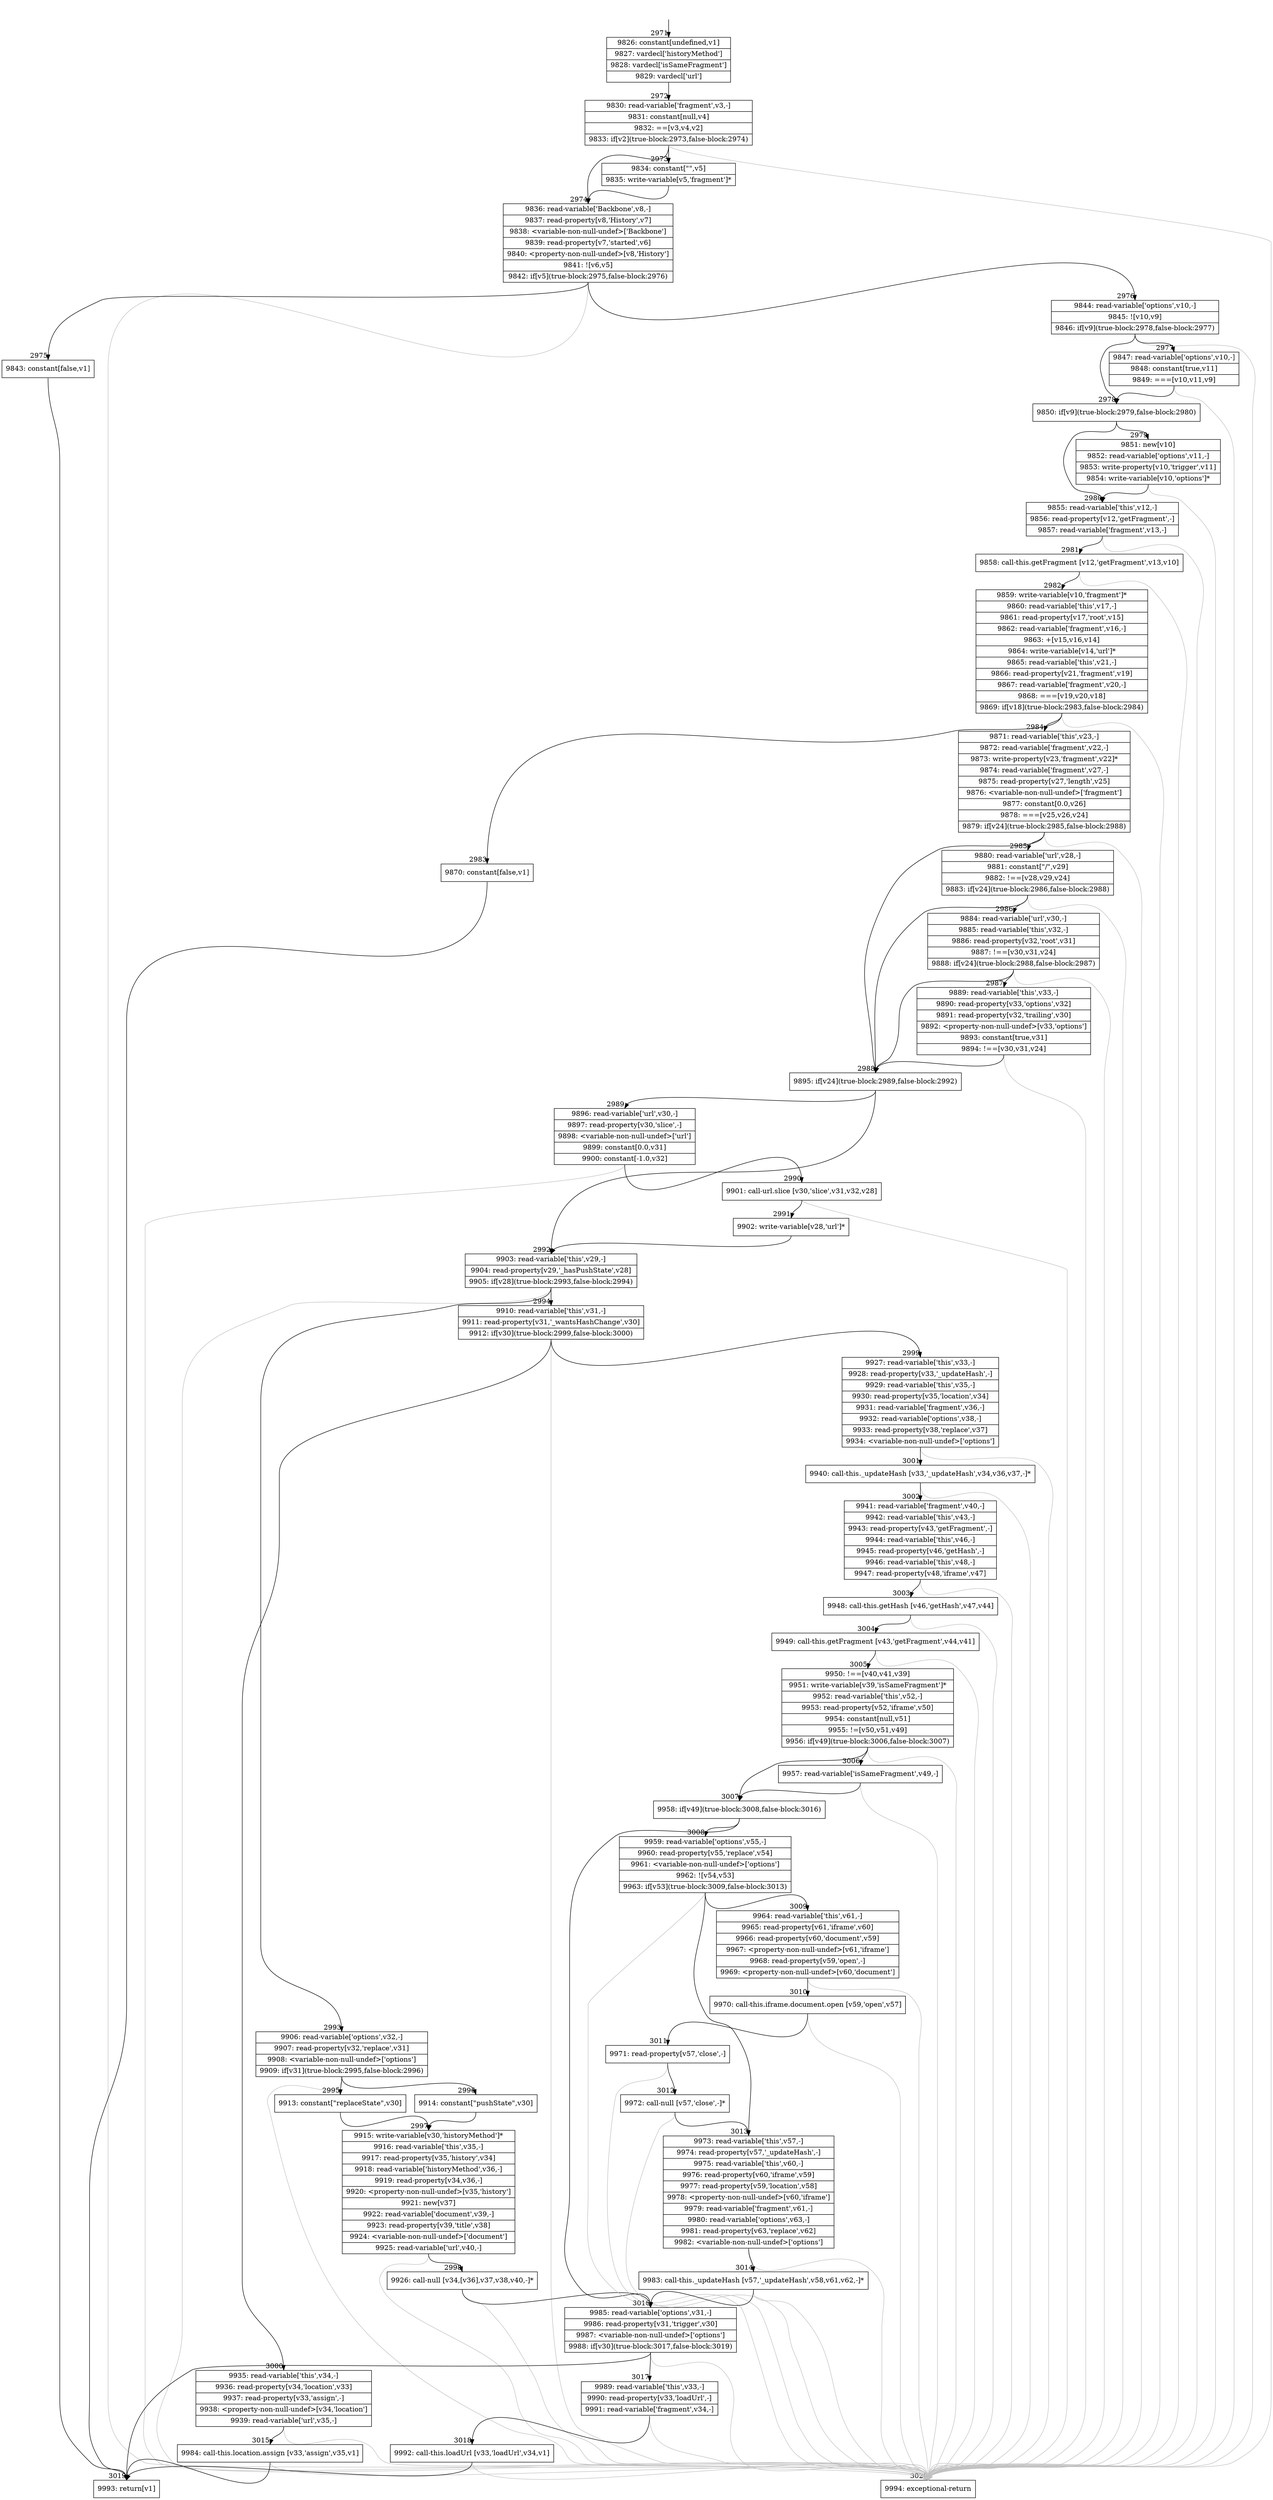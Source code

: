 digraph {
rankdir="TD"
BB_entry230[shape=none,label=""];
BB_entry230 -> BB2971 [tailport=s, headport=n, headlabel="    2971"]
BB2971 [shape=record label="{9826: constant[undefined,v1]|9827: vardecl['historyMethod']|9828: vardecl['isSameFragment']|9829: vardecl['url']}" ] 
BB2971 -> BB2972 [tailport=s, headport=n, headlabel="      2972"]
BB2972 [shape=record label="{9830: read-variable['fragment',v3,-]|9831: constant[null,v4]|9832: ==[v3,v4,v2]|9833: if[v2](true-block:2973,false-block:2974)}" ] 
BB2972 -> BB2973 [tailport=s, headport=n, headlabel="      2973"]
BB2972 -> BB2974 [tailport=s, headport=n, headlabel="      2974"]
BB2972 -> BB3020 [tailport=s, headport=n, color=gray, headlabel="      3020"]
BB2973 [shape=record label="{9834: constant[\"\",v5]|9835: write-variable[v5,'fragment']*}" ] 
BB2973 -> BB2974 [tailport=s, headport=n]
BB2974 [shape=record label="{9836: read-variable['Backbone',v8,-]|9837: read-property[v8,'History',v7]|9838: \<variable-non-null-undef\>['Backbone']|9839: read-property[v7,'started',v6]|9840: \<property-non-null-undef\>[v8,'History']|9841: ![v6,v5]|9842: if[v5](true-block:2975,false-block:2976)}" ] 
BB2974 -> BB2975 [tailport=s, headport=n, headlabel="      2975"]
BB2974 -> BB2976 [tailport=s, headport=n, headlabel="      2976"]
BB2974 -> BB3020 [tailport=s, headport=n, color=gray]
BB2975 [shape=record label="{9843: constant[false,v1]}" ] 
BB2975 -> BB3019 [tailport=s, headport=n, headlabel="      3019"]
BB2976 [shape=record label="{9844: read-variable['options',v10,-]|9845: ![v10,v9]|9846: if[v9](true-block:2978,false-block:2977)}" ] 
BB2976 -> BB2978 [tailport=s, headport=n, headlabel="      2978"]
BB2976 -> BB2977 [tailport=s, headport=n, headlabel="      2977"]
BB2976 -> BB3020 [tailport=s, headport=n, color=gray]
BB2977 [shape=record label="{9847: read-variable['options',v10,-]|9848: constant[true,v11]|9849: ===[v10,v11,v9]}" ] 
BB2977 -> BB2978 [tailport=s, headport=n]
BB2977 -> BB3020 [tailport=s, headport=n, color=gray]
BB2978 [shape=record label="{9850: if[v9](true-block:2979,false-block:2980)}" ] 
BB2978 -> BB2979 [tailport=s, headport=n, headlabel="      2979"]
BB2978 -> BB2980 [tailport=s, headport=n, headlabel="      2980"]
BB2979 [shape=record label="{9851: new[v10]|9852: read-variable['options',v11,-]|9853: write-property[v10,'trigger',v11]|9854: write-variable[v10,'options']*}" ] 
BB2979 -> BB2980 [tailport=s, headport=n]
BB2979 -> BB3020 [tailport=s, headport=n, color=gray]
BB2980 [shape=record label="{9855: read-variable['this',v12,-]|9856: read-property[v12,'getFragment',-]|9857: read-variable['fragment',v13,-]}" ] 
BB2980 -> BB2981 [tailport=s, headport=n, headlabel="      2981"]
BB2980 -> BB3020 [tailport=s, headport=n, color=gray]
BB2981 [shape=record label="{9858: call-this.getFragment [v12,'getFragment',v13,v10]}" ] 
BB2981 -> BB2982 [tailport=s, headport=n, headlabel="      2982"]
BB2981 -> BB3020 [tailport=s, headport=n, color=gray]
BB2982 [shape=record label="{9859: write-variable[v10,'fragment']*|9860: read-variable['this',v17,-]|9861: read-property[v17,'root',v15]|9862: read-variable['fragment',v16,-]|9863: +[v15,v16,v14]|9864: write-variable[v14,'url']*|9865: read-variable['this',v21,-]|9866: read-property[v21,'fragment',v19]|9867: read-variable['fragment',v20,-]|9868: ===[v19,v20,v18]|9869: if[v18](true-block:2983,false-block:2984)}" ] 
BB2982 -> BB2983 [tailport=s, headport=n, headlabel="      2983"]
BB2982 -> BB2984 [tailport=s, headport=n, headlabel="      2984"]
BB2982 -> BB3020 [tailport=s, headport=n, color=gray]
BB2983 [shape=record label="{9870: constant[false,v1]}" ] 
BB2983 -> BB3019 [tailport=s, headport=n]
BB2984 [shape=record label="{9871: read-variable['this',v23,-]|9872: read-variable['fragment',v22,-]|9873: write-property[v23,'fragment',v22]*|9874: read-variable['fragment',v27,-]|9875: read-property[v27,'length',v25]|9876: \<variable-non-null-undef\>['fragment']|9877: constant[0.0,v26]|9878: ===[v25,v26,v24]|9879: if[v24](true-block:2985,false-block:2988)}" ] 
BB2984 -> BB2988 [tailport=s, headport=n, headlabel="      2988"]
BB2984 -> BB2985 [tailport=s, headport=n, headlabel="      2985"]
BB2984 -> BB3020 [tailport=s, headport=n, color=gray]
BB2985 [shape=record label="{9880: read-variable['url',v28,-]|9881: constant[\"/\",v29]|9882: !==[v28,v29,v24]|9883: if[v24](true-block:2986,false-block:2988)}" ] 
BB2985 -> BB2988 [tailport=s, headport=n]
BB2985 -> BB2986 [tailport=s, headport=n, headlabel="      2986"]
BB2985 -> BB3020 [tailport=s, headport=n, color=gray]
BB2986 [shape=record label="{9884: read-variable['url',v30,-]|9885: read-variable['this',v32,-]|9886: read-property[v32,'root',v31]|9887: !==[v30,v31,v24]|9888: if[v24](true-block:2988,false-block:2987)}" ] 
BB2986 -> BB2988 [tailport=s, headport=n]
BB2986 -> BB2987 [tailport=s, headport=n, headlabel="      2987"]
BB2986 -> BB3020 [tailport=s, headport=n, color=gray]
BB2987 [shape=record label="{9889: read-variable['this',v33,-]|9890: read-property[v33,'options',v32]|9891: read-property[v32,'trailing',v30]|9892: \<property-non-null-undef\>[v33,'options']|9893: constant[true,v31]|9894: !==[v30,v31,v24]}" ] 
BB2987 -> BB2988 [tailport=s, headport=n]
BB2987 -> BB3020 [tailport=s, headport=n, color=gray]
BB2988 [shape=record label="{9895: if[v24](true-block:2989,false-block:2992)}" ] 
BB2988 -> BB2989 [tailport=s, headport=n, headlabel="      2989"]
BB2988 -> BB2992 [tailport=s, headport=n, headlabel="      2992"]
BB2989 [shape=record label="{9896: read-variable['url',v30,-]|9897: read-property[v30,'slice',-]|9898: \<variable-non-null-undef\>['url']|9899: constant[0.0,v31]|9900: constant[-1.0,v32]}" ] 
BB2989 -> BB2990 [tailport=s, headport=n, headlabel="      2990"]
BB2989 -> BB3020 [tailport=s, headport=n, color=gray]
BB2990 [shape=record label="{9901: call-url.slice [v30,'slice',v31,v32,v28]}" ] 
BB2990 -> BB2991 [tailport=s, headport=n, headlabel="      2991"]
BB2990 -> BB3020 [tailport=s, headport=n, color=gray]
BB2991 [shape=record label="{9902: write-variable[v28,'url']*}" ] 
BB2991 -> BB2992 [tailport=s, headport=n]
BB2992 [shape=record label="{9903: read-variable['this',v29,-]|9904: read-property[v29,'_hasPushState',v28]|9905: if[v28](true-block:2993,false-block:2994)}" ] 
BB2992 -> BB2993 [tailport=s, headport=n, headlabel="      2993"]
BB2992 -> BB2994 [tailport=s, headport=n, headlabel="      2994"]
BB2992 -> BB3020 [tailport=s, headport=n, color=gray]
BB2993 [shape=record label="{9906: read-variable['options',v32,-]|9907: read-property[v32,'replace',v31]|9908: \<variable-non-null-undef\>['options']|9909: if[v31](true-block:2995,false-block:2996)}" ] 
BB2993 -> BB2995 [tailport=s, headport=n, headlabel="      2995"]
BB2993 -> BB2996 [tailport=s, headport=n, headlabel="      2996"]
BB2993 -> BB3020 [tailport=s, headport=n, color=gray]
BB2994 [shape=record label="{9910: read-variable['this',v31,-]|9911: read-property[v31,'_wantsHashChange',v30]|9912: if[v30](true-block:2999,false-block:3000)}" ] 
BB2994 -> BB2999 [tailport=s, headport=n, headlabel="      2999"]
BB2994 -> BB3000 [tailport=s, headport=n, headlabel="      3000"]
BB2994 -> BB3020 [tailport=s, headport=n, color=gray]
BB2995 [shape=record label="{9913: constant[\"replaceState\",v30]}" ] 
BB2995 -> BB2997 [tailport=s, headport=n, headlabel="      2997"]
BB2996 [shape=record label="{9914: constant[\"pushState\",v30]}" ] 
BB2996 -> BB2997 [tailport=s, headport=n]
BB2997 [shape=record label="{9915: write-variable[v30,'historyMethod']*|9916: read-variable['this',v35,-]|9917: read-property[v35,'history',v34]|9918: read-variable['historyMethod',v36,-]|9919: read-property[v34,v36,-]|9920: \<property-non-null-undef\>[v35,'history']|9921: new[v37]|9922: read-variable['document',v39,-]|9923: read-property[v39,'title',v38]|9924: \<variable-non-null-undef\>['document']|9925: read-variable['url',v40,-]}" ] 
BB2997 -> BB2998 [tailport=s, headport=n, headlabel="      2998"]
BB2997 -> BB3020 [tailport=s, headport=n, color=gray]
BB2998 [shape=record label="{9926: call-null [v34,[v36],v37,v38,v40,-]*}" ] 
BB2998 -> BB3016 [tailport=s, headport=n, headlabel="      3016"]
BB2998 -> BB3020 [tailport=s, headport=n, color=gray]
BB2999 [shape=record label="{9927: read-variable['this',v33,-]|9928: read-property[v33,'_updateHash',-]|9929: read-variable['this',v35,-]|9930: read-property[v35,'location',v34]|9931: read-variable['fragment',v36,-]|9932: read-variable['options',v38,-]|9933: read-property[v38,'replace',v37]|9934: \<variable-non-null-undef\>['options']}" ] 
BB2999 -> BB3001 [tailport=s, headport=n, headlabel="      3001"]
BB2999 -> BB3020 [tailport=s, headport=n, color=gray]
BB3000 [shape=record label="{9935: read-variable['this',v34,-]|9936: read-property[v34,'location',v33]|9937: read-property[v33,'assign',-]|9938: \<property-non-null-undef\>[v34,'location']|9939: read-variable['url',v35,-]}" ] 
BB3000 -> BB3015 [tailport=s, headport=n, headlabel="      3015"]
BB3000 -> BB3020 [tailport=s, headport=n, color=gray]
BB3001 [shape=record label="{9940: call-this._updateHash [v33,'_updateHash',v34,v36,v37,-]*}" ] 
BB3001 -> BB3002 [tailport=s, headport=n, headlabel="      3002"]
BB3001 -> BB3020 [tailport=s, headport=n, color=gray]
BB3002 [shape=record label="{9941: read-variable['fragment',v40,-]|9942: read-variable['this',v43,-]|9943: read-property[v43,'getFragment',-]|9944: read-variable['this',v46,-]|9945: read-property[v46,'getHash',-]|9946: read-variable['this',v48,-]|9947: read-property[v48,'iframe',v47]}" ] 
BB3002 -> BB3003 [tailport=s, headport=n, headlabel="      3003"]
BB3002 -> BB3020 [tailport=s, headport=n, color=gray]
BB3003 [shape=record label="{9948: call-this.getHash [v46,'getHash',v47,v44]}" ] 
BB3003 -> BB3004 [tailport=s, headport=n, headlabel="      3004"]
BB3003 -> BB3020 [tailport=s, headport=n, color=gray]
BB3004 [shape=record label="{9949: call-this.getFragment [v43,'getFragment',v44,v41]}" ] 
BB3004 -> BB3005 [tailport=s, headport=n, headlabel="      3005"]
BB3004 -> BB3020 [tailport=s, headport=n, color=gray]
BB3005 [shape=record label="{9950: !==[v40,v41,v39]|9951: write-variable[v39,'isSameFragment']*|9952: read-variable['this',v52,-]|9953: read-property[v52,'iframe',v50]|9954: constant[null,v51]|9955: !=[v50,v51,v49]|9956: if[v49](true-block:3006,false-block:3007)}" ] 
BB3005 -> BB3007 [tailport=s, headport=n, headlabel="      3007"]
BB3005 -> BB3006 [tailport=s, headport=n, headlabel="      3006"]
BB3005 -> BB3020 [tailport=s, headport=n, color=gray]
BB3006 [shape=record label="{9957: read-variable['isSameFragment',v49,-]}" ] 
BB3006 -> BB3007 [tailport=s, headport=n]
BB3006 -> BB3020 [tailport=s, headport=n, color=gray]
BB3007 [shape=record label="{9958: if[v49](true-block:3008,false-block:3016)}" ] 
BB3007 -> BB3008 [tailport=s, headport=n, headlabel="      3008"]
BB3007 -> BB3016 [tailport=s, headport=n]
BB3008 [shape=record label="{9959: read-variable['options',v55,-]|9960: read-property[v55,'replace',v54]|9961: \<variable-non-null-undef\>['options']|9962: ![v54,v53]|9963: if[v53](true-block:3009,false-block:3013)}" ] 
BB3008 -> BB3009 [tailport=s, headport=n, headlabel="      3009"]
BB3008 -> BB3013 [tailport=s, headport=n, headlabel="      3013"]
BB3008 -> BB3020 [tailport=s, headport=n, color=gray]
BB3009 [shape=record label="{9964: read-variable['this',v61,-]|9965: read-property[v61,'iframe',v60]|9966: read-property[v60,'document',v59]|9967: \<property-non-null-undef\>[v61,'iframe']|9968: read-property[v59,'open',-]|9969: \<property-non-null-undef\>[v60,'document']}" ] 
BB3009 -> BB3010 [tailport=s, headport=n, headlabel="      3010"]
BB3009 -> BB3020 [tailport=s, headport=n, color=gray]
BB3010 [shape=record label="{9970: call-this.iframe.document.open [v59,'open',v57]}" ] 
BB3010 -> BB3011 [tailport=s, headport=n, headlabel="      3011"]
BB3010 -> BB3020 [tailport=s, headport=n, color=gray]
BB3011 [shape=record label="{9971: read-property[v57,'close',-]}" ] 
BB3011 -> BB3012 [tailport=s, headport=n, headlabel="      3012"]
BB3011 -> BB3020 [tailport=s, headport=n, color=gray]
BB3012 [shape=record label="{9972: call-null [v57,'close',-]*}" ] 
BB3012 -> BB3013 [tailport=s, headport=n]
BB3012 -> BB3020 [tailport=s, headport=n, color=gray]
BB3013 [shape=record label="{9973: read-variable['this',v57,-]|9974: read-property[v57,'_updateHash',-]|9975: read-variable['this',v60,-]|9976: read-property[v60,'iframe',v59]|9977: read-property[v59,'location',v58]|9978: \<property-non-null-undef\>[v60,'iframe']|9979: read-variable['fragment',v61,-]|9980: read-variable['options',v63,-]|9981: read-property[v63,'replace',v62]|9982: \<variable-non-null-undef\>['options']}" ] 
BB3013 -> BB3014 [tailport=s, headport=n, headlabel="      3014"]
BB3013 -> BB3020 [tailport=s, headport=n, color=gray]
BB3014 [shape=record label="{9983: call-this._updateHash [v57,'_updateHash',v58,v61,v62,-]*}" ] 
BB3014 -> BB3016 [tailport=s, headport=n]
BB3014 -> BB3020 [tailport=s, headport=n, color=gray]
BB3015 [shape=record label="{9984: call-this.location.assign [v33,'assign',v35,v1]}" ] 
BB3015 -> BB3019 [tailport=s, headport=n]
BB3015 -> BB3020 [tailport=s, headport=n, color=gray]
BB3016 [shape=record label="{9985: read-variable['options',v31,-]|9986: read-property[v31,'trigger',v30]|9987: \<variable-non-null-undef\>['options']|9988: if[v30](true-block:3017,false-block:3019)}" ] 
BB3016 -> BB3017 [tailport=s, headport=n, headlabel="      3017"]
BB3016 -> BB3019 [tailport=s, headport=n]
BB3016 -> BB3020 [tailport=s, headport=n, color=gray]
BB3017 [shape=record label="{9989: read-variable['this',v33,-]|9990: read-property[v33,'loadUrl',-]|9991: read-variable['fragment',v34,-]}" ] 
BB3017 -> BB3018 [tailport=s, headport=n, headlabel="      3018"]
BB3017 -> BB3020 [tailport=s, headport=n, color=gray]
BB3018 [shape=record label="{9992: call-this.loadUrl [v33,'loadUrl',v34,v1]}" ] 
BB3018 -> BB3019 [tailport=s, headport=n]
BB3018 -> BB3020 [tailport=s, headport=n, color=gray]
BB3019 [shape=record label="{9993: return[v1]}" ] 
BB3020 [shape=record label="{9994: exceptional-return}" ] 
//#$~ 2620
}
